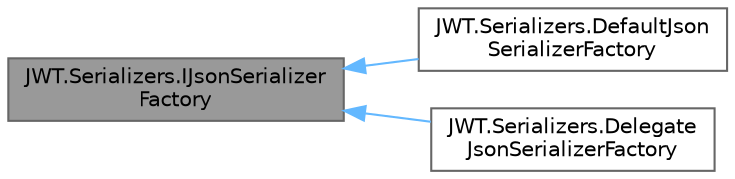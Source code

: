digraph "JWT.Serializers.IJsonSerializerFactory"
{
 // LATEX_PDF_SIZE
  bgcolor="transparent";
  edge [fontname=Helvetica,fontsize=10,labelfontname=Helvetica,labelfontsize=10];
  node [fontname=Helvetica,fontsize=10,shape=box,height=0.2,width=0.4];
  rankdir="LR";
  Node1 [id="Node000001",label="JWT.Serializers.IJsonSerializer\lFactory",height=0.2,width=0.4,color="gray40", fillcolor="grey60", style="filled", fontcolor="black",tooltip=" "];
  Node1 -> Node2 [id="edge1_Node000001_Node000002",dir="back",color="steelblue1",style="solid",tooltip=" "];
  Node2 [id="Node000002",label="JWT.Serializers.DefaultJson\lSerializerFactory",height=0.2,width=0.4,color="gray40", fillcolor="white", style="filled",URL="$class_j_w_t_1_1_serializers_1_1_default_json_serializer_factory.html",tooltip=" "];
  Node1 -> Node3 [id="edge2_Node000001_Node000003",dir="back",color="steelblue1",style="solid",tooltip=" "];
  Node3 [id="Node000003",label="JWT.Serializers.Delegate\lJsonSerializerFactory",height=0.2,width=0.4,color="gray40", fillcolor="white", style="filled",tooltip=" "];
}
